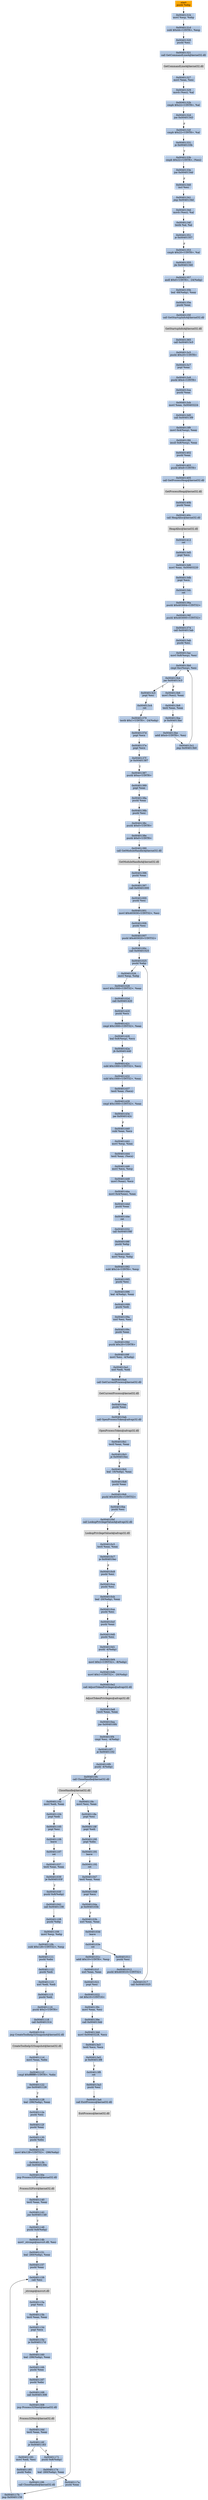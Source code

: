 digraph G {
node[shape=rectangle,style=filled,fillcolor=lightsteelblue,color=lightsteelblue]
bgcolor="transparent"
a0x0040131apushl_ebp[label="start\npushl %ebp",fillcolor="orange",color="lightgrey"];
a0x0040131bmovl_esp_ebp[label="0x0040131b\nmovl %esp, %ebp"];
a0x0040131dsubl_0x44UINT8_esp[label="0x0040131d\nsubl $0x44<UINT8>, %esp"];
a0x00401320pushl_esi[label="0x00401320\npushl %esi"];
a0x00401321call_GetCommandLineA_kernel32_dll[label="0x00401321\ncall GetCommandLineA@kernel32.dll"];
GetCommandLineA_kernel32_dll[label="GetCommandLineA@kernel32.dll",fillcolor="lightgrey",color="lightgrey"];
a0x00401327movl_eax_esi[label="0x00401327\nmovl %eax, %esi"];
a0x00401329movb_esi__al[label="0x00401329\nmovb (%esi), %al"];
a0x0040132bcmpb_0x22UINT8_al[label="0x0040132b\ncmpb $0x22<UINT8>, %al"];
a0x0040132djne_0x00401343[label="0x0040132d\njne 0x00401343"];
a0x0040132fcmpb_0x22UINT8_al[label="0x0040132f\ncmpb $0x22<UINT8>, %al"];
a0x00401331je_0x0040133b[label="0x00401331\nje 0x0040133b"];
a0x0040133bcmpb_0x22UINT8_esi_[label="0x0040133b\ncmpb $0x22<UINT8>, (%esi)"];
a0x0040133ejne_0x0040134d[label="0x0040133e\njne 0x0040134d"];
a0x00401340incl_esi[label="0x00401340\nincl %esi"];
a0x00401341jmp_0x0040134d[label="0x00401341\njmp 0x0040134d"];
a0x0040134dmovb_esi__al[label="0x0040134d\nmovb (%esi), %al"];
a0x0040134ftestb_al_al[label="0x0040134f\ntestb %al, %al"];
a0x00401351je_0x00401357[label="0x00401351\nje 0x00401357"];
a0x00401353cmpb_0x20UINT8_al[label="0x00401353\ncmpb $0x20<UINT8>, %al"];
a0x00401355jle_0x00401340[label="0x00401355\njle 0x00401340"];
a0x00401357andl_0x0UINT8__24ebp_[label="0x00401357\nandl $0x0<UINT8>, -24(%ebp)"];
a0x0040135bleal__68ebp__eax[label="0x0040135b\nleal -68(%ebp), %eax"];
a0x0040135epushl_eax[label="0x0040135e\npushl %eax"];
a0x0040135fcall_GetStartupInfoA_kernel32_dll[label="0x0040135f\ncall GetStartupInfoA@kernel32.dll"];
GetStartupInfoA_kernel32_dll[label="GetStartupInfoA@kernel32.dll",fillcolor="lightgrey",color="lightgrey"];
a0x00401365call_0x004013c5[label="0x00401365\ncall 0x004013c5"];
a0x004013c5pushl_0x20UINT8[label="0x004013c5\npushl $0x20<UINT8>"];
a0x004013c7popl_eax[label="0x004013c7\npopl %eax"];
a0x004013c8pushl_0x4UINT8[label="0x004013c8\npushl $0x4<UINT8>"];
a0x004013capushl_eax[label="0x004013ca\npushl %eax"];
a0x004013cbmovl_eax_0x00403224[label="0x004013cb\nmovl %eax, 0x00403224"];
a0x004013d0call_0x004013f9[label="0x004013d0\ncall 0x004013f9"];
a0x004013f9movl_0x4esp__eax[label="0x004013f9\nmovl 0x4(%esp), %eax"];
a0x004013fdimull_0x8esp__eax[label="0x004013fd\nimull 0x8(%esp), %eax"];
a0x00401402pushl_eax[label="0x00401402\npushl %eax"];
a0x00401403pushl_0x8UINT8[label="0x00401403\npushl $0x8<UINT8>"];
a0x00401405call_GetProcessHeap_kernel32_dll[label="0x00401405\ncall GetProcessHeap@kernel32.dll"];
GetProcessHeap_kernel32_dll[label="GetProcessHeap@kernel32.dll",fillcolor="lightgrey",color="lightgrey"];
a0x0040140bpushl_eax[label="0x0040140b\npushl %eax"];
a0x0040140ccall_HeapAlloc_kernel32_dll[label="0x0040140c\ncall HeapAlloc@kernel32.dll"];
HeapAlloc_kernel32_dll[label="HeapAlloc@kernel32.dll",fillcolor="lightgrey",color="lightgrey"];
a0x00401412ret[label="0x00401412\nret"];
a0x004013d5popl_ecx[label="0x004013d5\npopl %ecx"];
a0x004013d6movl_eax_0x00403220[label="0x004013d6\nmovl %eax, 0x00403220"];
a0x004013dbpopl_ecx[label="0x004013db\npopl %ecx"];
a0x004013dcret[label="0x004013dc\nret"];
a0x0040136apushl_0x403004UINT32[label="0x0040136a\npushl $0x403004<UINT32>"];
a0x0040136fpushl_0x403000UINT32[label="0x0040136f\npushl $0x403000<UINT32>"];
a0x00401374call_0x004013ab[label="0x00401374\ncall 0x004013ab"];
a0x004013abpushl_esi[label="0x004013ab\npushl %esi"];
a0x004013acmovl_0x8esp__esi[label="0x004013ac\nmovl 0x8(%esp), %esi"];
a0x004013b0cmpl_0xcesp__esi[label="0x004013b0\ncmpl 0xc(%esp), %esi"];
a0x004013b4jae_0x004013c3[label="0x004013b4\njae 0x004013c3"];
a0x004013b6movl_esi__eax[label="0x004013b6\nmovl (%esi), %eax"];
a0x004013b8testl_eax_eax[label="0x004013b8\ntestl %eax, %eax"];
a0x004013baje_0x004013be[label="0x004013ba\nje 0x004013be"];
a0x004013beaddl_0x4UINT8_esi[label="0x004013be\naddl $0x4<UINT8>, %esi"];
a0x004013c1jmp_0x004013b0[label="0x004013c1\njmp 0x004013b0"];
a0x004013c3popl_esi[label="0x004013c3\npopl %esi"];
a0x004013c4ret[label="0x004013c4\nret"];
a0x00401379testb_0x1UINT8__24ebp_[label="0x00401379\ntestb $0x1<UINT8>, -24(%ebp)"];
a0x0040137dpopl_ecx[label="0x0040137d\npopl %ecx"];
a0x0040137epopl_ecx[label="0x0040137e\npopl %ecx"];
a0x0040137fje_0x00401387[label="0x0040137f\nje 0x00401387"];
a0x00401387pushl_0xaUINT8[label="0x00401387\npushl $0xa<UINT8>"];
a0x00401389popl_eax[label="0x00401389\npopl %eax"];
a0x0040138apushl_eax[label="0x0040138a\npushl %eax"];
a0x0040138bpushl_esi[label="0x0040138b\npushl %esi"];
a0x0040138cpushl_0x0UINT8[label="0x0040138c\npushl $0x0<UINT8>"];
a0x0040138epushl_0x0UINT8[label="0x0040138e\npushl $0x0<UINT8>"];
a0x00401390call_GetModuleHandleA_kernel32_dll[label="0x00401390\ncall GetModuleHandleA@kernel32.dll"];
GetModuleHandleA_kernel32_dll[label="GetModuleHandleA@kernel32.dll",fillcolor="lightgrey",color="lightgrey"];
a0x00401396pushl_eax[label="0x00401396\npushl %eax"];
a0x00401397call_0x00401000[label="0x00401397\ncall 0x00401000"];
a0x00401000pushl_esi[label="0x00401000\npushl %esi"];
a0x00401001movl_0x403030UINT32_esi[label="0x00401001\nmovl $0x403030<UINT32>, %esi"];
a0x00401006pushl_esi[label="0x00401006\npushl %esi"];
a0x00401007pushl_0x403020UINT32[label="0x00401007\npushl $0x403020<UINT32>"];
a0x0040100ccall_0x00401025[label="0x0040100c\ncall 0x00401025"];
a0x00401025pushl_ebp[label="0x00401025\npushl %ebp"];
a0x00401026movl_esp_ebp[label="0x00401026\nmovl %esp, %ebp"];
a0x00401028movl_0x1000UINT32_eax[label="0x00401028\nmovl $0x1000<UINT32>, %eax"];
a0x0040102dcall_0x00401420[label="0x0040102d\ncall 0x00401420"];
a0x00401420pushl_ecx[label="0x00401420\npushl %ecx"];
a0x00401421cmpl_0x1000UINT32_eax[label="0x00401421\ncmpl $0x1000<UINT32>, %eax"];
a0x00401426leal_0x8esp__ecx[label="0x00401426\nleal 0x8(%esp), %ecx"];
a0x0040142ajb_0x00401440[label="0x0040142a\njb 0x00401440"];
a0x0040142csubl_0x1000UINT32_ecx[label="0x0040142c\nsubl $0x1000<UINT32>, %ecx"];
a0x00401432subl_0x1000UINT32_eax[label="0x00401432\nsubl $0x1000<UINT32>, %eax"];
a0x00401437testl_eax_ecx_[label="0x00401437\ntestl %eax, (%ecx)"];
a0x00401439cmpl_0x1000UINT32_eax[label="0x00401439\ncmpl $0x1000<UINT32>, %eax"];
a0x0040143ejae_0x0040142c[label="0x0040143e\njae 0x0040142c"];
a0x00401440subl_eax_ecx[label="0x00401440\nsubl %eax, %ecx"];
a0x00401442movl_esp_eax[label="0x00401442\nmovl %esp, %eax"];
a0x00401444testl_eax_ecx_[label="0x00401444\ntestl %eax, (%ecx)"];
a0x00401446movl_ecx_esp[label="0x00401446\nmovl %ecx, %esp"];
a0x00401448movl_eax__ecx[label="0x00401448\nmovl (%eax), %ecx"];
a0x0040144amovl_0x4eax__eax[label="0x0040144a\nmovl 0x4(%eax), %eax"];
a0x0040144dpushl_eax[label="0x0040144d\npushl %eax"];
a0x0040144eret[label="0x0040144e\nret"];
a0x00401032call_0x0040108f[label="0x00401032\ncall 0x0040108f"];
a0x0040108fpushl_ebp[label="0x0040108f\npushl %ebp"];
a0x00401090movl_esp_ebp[label="0x00401090\nmovl %esp, %ebp"];
a0x00401092subl_0x14UINT8_esp[label="0x00401092\nsubl $0x14<UINT8>, %esp"];
a0x00401095pushl_esi[label="0x00401095\npushl %esi"];
a0x00401096leal__4ebp__eax[label="0x00401096\nleal -4(%ebp), %eax"];
a0x00401099pushl_edi[label="0x00401099\npushl %edi"];
a0x0040109axorl_esi_esi[label="0x0040109a\nxorl %esi, %esi"];
a0x0040109cpushl_eax[label="0x0040109c\npushl %eax"];
a0x0040109dpushl_0x20UINT8[label="0x0040109d\npushl $0x20<UINT8>"];
a0x0040109fmovl_esi__4ebp_[label="0x0040109f\nmovl %esi, -4(%ebp)"];
a0x004010a2xorl_edi_edi[label="0x004010a2\nxorl %edi, %edi"];
a0x004010a4call_GetCurrentProcess_kernel32_dll[label="0x004010a4\ncall GetCurrentProcess@kernel32.dll"];
GetCurrentProcess_kernel32_dll[label="GetCurrentProcess@kernel32.dll",fillcolor="lightgrey",color="lightgrey"];
a0x004010aapushl_eax[label="0x004010aa\npushl %eax"];
a0x004010abcall_OpenProcessToken_advapi32_dll[label="0x004010ab\ncall OpenProcessToken@advapi32.dll"];
OpenProcessToken_advapi32_dll[label="OpenProcessToken@advapi32.dll",fillcolor="lightgrey",color="lightgrey"];
a0x004010b1testl_eax_eax[label="0x004010b1\ntestl %eax, %eax"];
a0x004010b3je_0x004010ec[label="0x004010b3\nje 0x004010ec"];
a0x004010b5leal__16ebp__eax[label="0x004010b5\nleal -16(%ebp), %eax"];
a0x004010b8pushl_eax[label="0x004010b8\npushl %eax"];
a0x004010b9pushl_0x40320cUINT32[label="0x004010b9\npushl $0x40320c<UINT32>"];
a0x004010bepushl_esi[label="0x004010be\npushl %esi"];
a0x004010bfcall_LookupPrivilegeValueA_advapi32_dll[label="0x004010bf\ncall LookupPrivilegeValueA@advapi32.dll"];
LookupPrivilegeValueA_advapi32_dll[label="LookupPrivilegeValueA@advapi32.dll",fillcolor="lightgrey",color="lightgrey"];
a0x004010c5testl_eax_eax[label="0x004010c5\ntestl %eax, %eax"];
a0x004010c7je_0x004010ec[label="0x004010c7\nje 0x004010ec"];
a0x004010c9pushl_esi[label="0x004010c9\npushl %esi"];
a0x004010capushl_esi[label="0x004010ca\npushl %esi"];
a0x004010cbleal__20ebp__eax[label="0x004010cb\nleal -20(%ebp), %eax"];
a0x004010cepushl_esi[label="0x004010ce\npushl %esi"];
a0x004010cfpushl_eax[label="0x004010cf\npushl %eax"];
a0x004010d0pushl_esi[label="0x004010d0\npushl %esi"];
a0x004010d1pushl__4ebp_[label="0x004010d1\npushl -4(%ebp)"];
a0x004010d4movl_0x2UINT32__8ebp_[label="0x004010d4\nmovl $0x2<UINT32>, -8(%ebp)"];
a0x004010dbmovl_0x1UINT32__20ebp_[label="0x004010db\nmovl $0x1<UINT32>, -20(%ebp)"];
a0x004010e2call_AdjustTokenPrivileges_advapi32_dll[label="0x004010e2\ncall AdjustTokenPrivileges@advapi32.dll"];
AdjustTokenPrivileges_advapi32_dll[label="AdjustTokenPrivileges@advapi32.dll",fillcolor="lightgrey",color="lightgrey"];
a0x004010e8testl_eax_eax[label="0x004010e8\ntestl %eax, %eax"];
a0x004010eajne_0x004010f4[label="0x004010ea\njne 0x004010f4"];
a0x004010f4cmpl_esi__4ebp_[label="0x004010f4\ncmpl %esi, -4(%ebp)"];
a0x004010f7je_0x00401102[label="0x004010f7\nje 0x00401102"];
a0x004010f9pushl__4ebp_[label="0x004010f9\npushl -4(%ebp)"];
a0x004010fccall_CloseHandle_kernel32_dll[label="0x004010fc\ncall CloseHandle@kernel32.dll"];
CloseHandle_kernel32_dll[label="CloseHandle@kernel32.dll",fillcolor="lightgrey",color="lightgrey"];
a0x00401102movl_edi_eax[label="0x00401102\nmovl %edi, %eax"];
a0x00401104popl_edi[label="0x00401104\npopl %edi"];
a0x00401105popl_esi[label="0x00401105\npopl %esi"];
a0x00401106leave_[label="0x00401106\nleave "];
a0x00401107ret[label="0x00401107\nret"];
a0x00401037testl_eax_eax[label="0x00401037\ntestl %eax, %eax"];
a0x00401039je_0x0040103f[label="0x00401039\nje 0x0040103f"];
a0x0040103fpushl_0x8ebp_[label="0x0040103f\npushl 0x8(%ebp)"];
a0x00401042call_0x00401108[label="0x00401042\ncall 0x00401108"];
a0x00401108pushl_ebp[label="0x00401108\npushl %ebp"];
a0x00401109movl_esp_ebp[label="0x00401109\nmovl %esp, %ebp"];
a0x0040110bsubl_0x128UINT32_esp[label="0x0040110b\nsubl $0x128<UINT32>, %esp"];
a0x00401111pushl_ebx[label="0x00401111\npushl %ebx"];
a0x00401112pushl_edi[label="0x00401112\npushl %edi"];
a0x00401113xorl_edi_edi[label="0x00401113\nxorl %edi, %edi"];
a0x00401115pushl_edi[label="0x00401115\npushl %edi"];
a0x00401116pushl_0x2UINT8[label="0x00401116\npushl $0x2<UINT8>"];
a0x00401118call_0x00401314[label="0x00401118\ncall 0x00401314"];
a0x00401314jmp_CreateToolhelp32Snapshot_kernel32_dll[label="0x00401314\njmp CreateToolhelp32Snapshot@kernel32.dll"];
CreateToolhelp32Snapshot_kernel32_dll[label="CreateToolhelp32Snapshot@kernel32.dll",fillcolor="lightgrey",color="lightgrey"];
a0x0040111dmovl_eax_ebx[label="0x0040111d\nmovl %eax, %ebx"];
a0x0040111fcmpl_0xffffffffUINT8_ebx[label="0x0040111f\ncmpl $0xffffffff<UINT8>, %ebx"];
a0x00401122jne_0x00401128[label="0x00401122\njne 0x00401128"];
a0x00401128leal__296ebp__eax[label="0x00401128\nleal -296(%ebp), %eax"];
a0x0040112epushl_esi[label="0x0040112e\npushl %esi"];
a0x0040112fpushl_eax[label="0x0040112f\npushl %eax"];
a0x00401130pushl_ebx[label="0x00401130\npushl %ebx"];
a0x00401131movl_0x128UINT32__296ebp_[label="0x00401131\nmovl $0x128<UINT32>, -296(%ebp)"];
a0x0040113bcall_0x0040130e[label="0x0040113b\ncall 0x0040130e"];
a0x0040130ejmp_Process32First_kernel32_dll[label="0x0040130e\njmp Process32First@kernel32.dll"];
Process32First_kernel32_dll[label="Process32First@kernel32.dll",fillcolor="lightgrey",color="lightgrey"];
a0x00401140testl_eax_eax[label="0x00401140\ntestl %eax, %eax"];
a0x00401142jne_0x00401148[label="0x00401142\njne 0x00401148"];
a0x00401148pushl_0x8ebp_[label="0x00401148\npushl 0x8(%ebp)"];
a0x0040114bmovl__strcmpi_msvcrt_dll_esi[label="0x0040114b\nmovl _strcmpi@msvcrt.dll, %esi"];
a0x00401151leal__260ebp__eax[label="0x00401151\nleal -260(%ebp), %eax"];
a0x00401157pushl_eax[label="0x00401157\npushl %eax"];
a0x00401158call_esi[label="0x00401158\ncall %esi"];
a_strcmpi_msvcrt_dll[label="_strcmpi@msvcrt.dll",fillcolor="lightgrey",color="lightgrey"];
a0x0040115apopl_ecx[label="0x0040115a\npopl %ecx"];
a0x0040115btestl_eax_eax[label="0x0040115b\ntestl %eax, %eax"];
a0x0040115dpopl_ecx[label="0x0040115d\npopl %ecx"];
a0x0040115eje_0x0040117d[label="0x0040115e\nje 0x0040117d"];
a0x00401160leal__296ebp__eax[label="0x00401160\nleal -296(%ebp), %eax"];
a0x00401166pushl_eax[label="0x00401166\npushl %eax"];
a0x00401167pushl_ebx[label="0x00401167\npushl %ebx"];
a0x00401168call_0x00401308[label="0x00401168\ncall 0x00401308"];
a0x00401308jmp_Process32Next_kernel32_dll[label="0x00401308\njmp Process32Next@kernel32.dll"];
Process32Next_kernel32_dll[label="Process32Next@kernel32.dll",fillcolor="lightgrey",color="lightgrey"];
a0x0040116dtestl_eax_eax[label="0x0040116d\ntestl %eax, %eax"];
a0x0040116fje_0x00401183[label="0x0040116f\nje 0x00401183"];
a0x00401171pushl_0x8ebp_[label="0x00401171\npushl 0x8(%ebp)"];
a0x00401174leal__260ebp__eax[label="0x00401174\nleal -260(%ebp), %eax"];
a0x0040117apushl_eax[label="0x0040117a\npushl %eax"];
a0x0040117bjmp_0x00401158[label="0x0040117b\njmp 0x00401158"];
a0x00401183movl_edi_esi[label="0x00401183\nmovl %edi, %esi"];
a0x00401185pushl_ebx[label="0x00401185\npushl %ebx"];
a0x00401186call_CloseHandle_kernel32_dll[label="0x00401186\ncall CloseHandle@kernel32.dll"];
a0x0040118cmovl_esi_eax[label="0x0040118c\nmovl %esi, %eax"];
a0x0040118epopl_esi[label="0x0040118e\npopl %esi"];
a0x0040118fpopl_edi[label="0x0040118f\npopl %edi"];
a0x00401190popl_ebx[label="0x00401190\npopl %ebx"];
a0x00401191leave_[label="0x00401191\nleave "];
a0x00401192ret[label="0x00401192\nret"];
a0x00401047testl_eax_eax[label="0x00401047\ntestl %eax, %eax"];
a0x00401049popl_ecx[label="0x00401049\npopl %ecx"];
a0x0040104aje_0x0040103b[label="0x0040104a\nje 0x0040103b"];
a0x0040103bxorl_eax_eax[label="0x0040103b\nxorl %eax, %eax"];
a0x0040103dleave_[label="0x0040103d\nleave "];
a0x0040103eret[label="0x0040103e\nret"];
a0x00401011pushl_esi[label="0x00401011\npushl %esi"];
a0x00401012pushl_0x403010UINT32[label="0x00401012\npushl $0x403010<UINT32>"];
a0x00401017call_0x00401025[label="0x00401017\ncall 0x00401025"];
a0x0040101caddl_0x10UINT8_esp[label="0x0040101c\naddl $0x10<UINT8>, %esp"];
a0x0040101fxorl_eax_eax[label="0x0040101f\nxorl %eax, %eax"];
a0x00401021popl_esi[label="0x00401021\npopl %esi"];
a0x00401022ret_0x10UINT16[label="0x00401022\nret $0x10<UINT16>"];
a0x0040139cmovl_eax_esi[label="0x0040139c\nmovl %eax, %esi"];
a0x0040139ecall_0x004013dd[label="0x0040139e\ncall 0x004013dd"];
a0x004013ddmovl_0x00403228_ecx[label="0x004013dd\nmovl 0x00403228, %ecx"];
a0x004013e3testl_ecx_ecx[label="0x004013e3\ntestl %ecx, %ecx"];
a0x004013e5je_0x004013f8[label="0x004013e5\nje 0x004013f8"];
a0x004013f8ret[label="0x004013f8\nret"];
a0x004013a3pushl_esi[label="0x004013a3\npushl %esi"];
a0x004013a4call_ExitProcess_kernel32_dll[label="0x004013a4\ncall ExitProcess@kernel32.dll"];
ExitProcess_kernel32_dll[label="ExitProcess@kernel32.dll",fillcolor="lightgrey",color="lightgrey"];
a0x0040131apushl_ebp -> a0x0040131bmovl_esp_ebp [color="#000000"];
a0x0040131bmovl_esp_ebp -> a0x0040131dsubl_0x44UINT8_esp [color="#000000"];
a0x0040131dsubl_0x44UINT8_esp -> a0x00401320pushl_esi [color="#000000"];
a0x00401320pushl_esi -> a0x00401321call_GetCommandLineA_kernel32_dll [color="#000000"];
a0x00401321call_GetCommandLineA_kernel32_dll -> GetCommandLineA_kernel32_dll [color="#000000"];
GetCommandLineA_kernel32_dll -> a0x00401327movl_eax_esi [color="#000000"];
a0x00401327movl_eax_esi -> a0x00401329movb_esi__al [color="#000000"];
a0x00401329movb_esi__al -> a0x0040132bcmpb_0x22UINT8_al [color="#000000"];
a0x0040132bcmpb_0x22UINT8_al -> a0x0040132djne_0x00401343 [color="#000000"];
a0x0040132djne_0x00401343 -> a0x0040132fcmpb_0x22UINT8_al [color="#000000",label="F"];
a0x0040132fcmpb_0x22UINT8_al -> a0x00401331je_0x0040133b [color="#000000"];
a0x00401331je_0x0040133b -> a0x0040133bcmpb_0x22UINT8_esi_ [color="#000000",label="T"];
a0x0040133bcmpb_0x22UINT8_esi_ -> a0x0040133ejne_0x0040134d [color="#000000"];
a0x0040133ejne_0x0040134d -> a0x00401340incl_esi [color="#000000",label="F"];
a0x00401340incl_esi -> a0x00401341jmp_0x0040134d [color="#000000"];
a0x00401341jmp_0x0040134d -> a0x0040134dmovb_esi__al [color="#000000"];
a0x0040134dmovb_esi__al -> a0x0040134ftestb_al_al [color="#000000"];
a0x0040134ftestb_al_al -> a0x00401351je_0x00401357 [color="#000000"];
a0x00401351je_0x00401357 -> a0x00401353cmpb_0x20UINT8_al [color="#000000",label="F"];
a0x00401353cmpb_0x20UINT8_al -> a0x00401355jle_0x00401340 [color="#000000"];
a0x00401355jle_0x00401340 -> a0x00401357andl_0x0UINT8__24ebp_ [color="#000000",label="F"];
a0x00401357andl_0x0UINT8__24ebp_ -> a0x0040135bleal__68ebp__eax [color="#000000"];
a0x0040135bleal__68ebp__eax -> a0x0040135epushl_eax [color="#000000"];
a0x0040135epushl_eax -> a0x0040135fcall_GetStartupInfoA_kernel32_dll [color="#000000"];
a0x0040135fcall_GetStartupInfoA_kernel32_dll -> GetStartupInfoA_kernel32_dll [color="#000000"];
GetStartupInfoA_kernel32_dll -> a0x00401365call_0x004013c5 [color="#000000"];
a0x00401365call_0x004013c5 -> a0x004013c5pushl_0x20UINT8 [color="#000000"];
a0x004013c5pushl_0x20UINT8 -> a0x004013c7popl_eax [color="#000000"];
a0x004013c7popl_eax -> a0x004013c8pushl_0x4UINT8 [color="#000000"];
a0x004013c8pushl_0x4UINT8 -> a0x004013capushl_eax [color="#000000"];
a0x004013capushl_eax -> a0x004013cbmovl_eax_0x00403224 [color="#000000"];
a0x004013cbmovl_eax_0x00403224 -> a0x004013d0call_0x004013f9 [color="#000000"];
a0x004013d0call_0x004013f9 -> a0x004013f9movl_0x4esp__eax [color="#000000"];
a0x004013f9movl_0x4esp__eax -> a0x004013fdimull_0x8esp__eax [color="#000000"];
a0x004013fdimull_0x8esp__eax -> a0x00401402pushl_eax [color="#000000"];
a0x00401402pushl_eax -> a0x00401403pushl_0x8UINT8 [color="#000000"];
a0x00401403pushl_0x8UINT8 -> a0x00401405call_GetProcessHeap_kernel32_dll [color="#000000"];
a0x00401405call_GetProcessHeap_kernel32_dll -> GetProcessHeap_kernel32_dll [color="#000000"];
GetProcessHeap_kernel32_dll -> a0x0040140bpushl_eax [color="#000000"];
a0x0040140bpushl_eax -> a0x0040140ccall_HeapAlloc_kernel32_dll [color="#000000"];
a0x0040140ccall_HeapAlloc_kernel32_dll -> HeapAlloc_kernel32_dll [color="#000000"];
HeapAlloc_kernel32_dll -> a0x00401412ret [color="#000000"];
a0x00401412ret -> a0x004013d5popl_ecx [color="#000000"];
a0x004013d5popl_ecx -> a0x004013d6movl_eax_0x00403220 [color="#000000"];
a0x004013d6movl_eax_0x00403220 -> a0x004013dbpopl_ecx [color="#000000"];
a0x004013dbpopl_ecx -> a0x004013dcret [color="#000000"];
a0x004013dcret -> a0x0040136apushl_0x403004UINT32 [color="#000000"];
a0x0040136apushl_0x403004UINT32 -> a0x0040136fpushl_0x403000UINT32 [color="#000000"];
a0x0040136fpushl_0x403000UINT32 -> a0x00401374call_0x004013ab [color="#000000"];
a0x00401374call_0x004013ab -> a0x004013abpushl_esi [color="#000000"];
a0x004013abpushl_esi -> a0x004013acmovl_0x8esp__esi [color="#000000"];
a0x004013acmovl_0x8esp__esi -> a0x004013b0cmpl_0xcesp__esi [color="#000000"];
a0x004013b0cmpl_0xcesp__esi -> a0x004013b4jae_0x004013c3 [color="#000000"];
a0x004013b4jae_0x004013c3 -> a0x004013b6movl_esi__eax [color="#000000",label="F"];
a0x004013b6movl_esi__eax -> a0x004013b8testl_eax_eax [color="#000000"];
a0x004013b8testl_eax_eax -> a0x004013baje_0x004013be [color="#000000"];
a0x004013baje_0x004013be -> a0x004013beaddl_0x4UINT8_esi [color="#000000",label="T"];
a0x004013beaddl_0x4UINT8_esi -> a0x004013c1jmp_0x004013b0 [color="#000000"];
a0x004013c1jmp_0x004013b0 -> a0x004013b0cmpl_0xcesp__esi [color="#000000"];
a0x004013b4jae_0x004013c3 -> a0x004013c3popl_esi [color="#000000",label="T"];
a0x004013c3popl_esi -> a0x004013c4ret [color="#000000"];
a0x004013c4ret -> a0x00401379testb_0x1UINT8__24ebp_ [color="#000000"];
a0x00401379testb_0x1UINT8__24ebp_ -> a0x0040137dpopl_ecx [color="#000000"];
a0x0040137dpopl_ecx -> a0x0040137epopl_ecx [color="#000000"];
a0x0040137epopl_ecx -> a0x0040137fje_0x00401387 [color="#000000"];
a0x0040137fje_0x00401387 -> a0x00401387pushl_0xaUINT8 [color="#000000",label="T"];
a0x00401387pushl_0xaUINT8 -> a0x00401389popl_eax [color="#000000"];
a0x00401389popl_eax -> a0x0040138apushl_eax [color="#000000"];
a0x0040138apushl_eax -> a0x0040138bpushl_esi [color="#000000"];
a0x0040138bpushl_esi -> a0x0040138cpushl_0x0UINT8 [color="#000000"];
a0x0040138cpushl_0x0UINT8 -> a0x0040138epushl_0x0UINT8 [color="#000000"];
a0x0040138epushl_0x0UINT8 -> a0x00401390call_GetModuleHandleA_kernel32_dll [color="#000000"];
a0x00401390call_GetModuleHandleA_kernel32_dll -> GetModuleHandleA_kernel32_dll [color="#000000"];
GetModuleHandleA_kernel32_dll -> a0x00401396pushl_eax [color="#000000"];
a0x00401396pushl_eax -> a0x00401397call_0x00401000 [color="#000000"];
a0x00401397call_0x00401000 -> a0x00401000pushl_esi [color="#000000"];
a0x00401000pushl_esi -> a0x00401001movl_0x403030UINT32_esi [color="#000000"];
a0x00401001movl_0x403030UINT32_esi -> a0x00401006pushl_esi [color="#000000"];
a0x00401006pushl_esi -> a0x00401007pushl_0x403020UINT32 [color="#000000"];
a0x00401007pushl_0x403020UINT32 -> a0x0040100ccall_0x00401025 [color="#000000"];
a0x0040100ccall_0x00401025 -> a0x00401025pushl_ebp [color="#000000"];
a0x00401025pushl_ebp -> a0x00401026movl_esp_ebp [color="#000000"];
a0x00401026movl_esp_ebp -> a0x00401028movl_0x1000UINT32_eax [color="#000000"];
a0x00401028movl_0x1000UINT32_eax -> a0x0040102dcall_0x00401420 [color="#000000"];
a0x0040102dcall_0x00401420 -> a0x00401420pushl_ecx [color="#000000"];
a0x00401420pushl_ecx -> a0x00401421cmpl_0x1000UINT32_eax [color="#000000"];
a0x00401421cmpl_0x1000UINT32_eax -> a0x00401426leal_0x8esp__ecx [color="#000000"];
a0x00401426leal_0x8esp__ecx -> a0x0040142ajb_0x00401440 [color="#000000"];
a0x0040142ajb_0x00401440 -> a0x0040142csubl_0x1000UINT32_ecx [color="#000000",label="F"];
a0x0040142csubl_0x1000UINT32_ecx -> a0x00401432subl_0x1000UINT32_eax [color="#000000"];
a0x00401432subl_0x1000UINT32_eax -> a0x00401437testl_eax_ecx_ [color="#000000"];
a0x00401437testl_eax_ecx_ -> a0x00401439cmpl_0x1000UINT32_eax [color="#000000"];
a0x00401439cmpl_0x1000UINT32_eax -> a0x0040143ejae_0x0040142c [color="#000000"];
a0x0040143ejae_0x0040142c -> a0x00401440subl_eax_ecx [color="#000000",label="F"];
a0x00401440subl_eax_ecx -> a0x00401442movl_esp_eax [color="#000000"];
a0x00401442movl_esp_eax -> a0x00401444testl_eax_ecx_ [color="#000000"];
a0x00401444testl_eax_ecx_ -> a0x00401446movl_ecx_esp [color="#000000"];
a0x00401446movl_ecx_esp -> a0x00401448movl_eax__ecx [color="#000000"];
a0x00401448movl_eax__ecx -> a0x0040144amovl_0x4eax__eax [color="#000000"];
a0x0040144amovl_0x4eax__eax -> a0x0040144dpushl_eax [color="#000000"];
a0x0040144dpushl_eax -> a0x0040144eret [color="#000000"];
a0x0040144eret -> a0x00401032call_0x0040108f [color="#000000"];
a0x00401032call_0x0040108f -> a0x0040108fpushl_ebp [color="#000000"];
a0x0040108fpushl_ebp -> a0x00401090movl_esp_ebp [color="#000000"];
a0x00401090movl_esp_ebp -> a0x00401092subl_0x14UINT8_esp [color="#000000"];
a0x00401092subl_0x14UINT8_esp -> a0x00401095pushl_esi [color="#000000"];
a0x00401095pushl_esi -> a0x00401096leal__4ebp__eax [color="#000000"];
a0x00401096leal__4ebp__eax -> a0x00401099pushl_edi [color="#000000"];
a0x00401099pushl_edi -> a0x0040109axorl_esi_esi [color="#000000"];
a0x0040109axorl_esi_esi -> a0x0040109cpushl_eax [color="#000000"];
a0x0040109cpushl_eax -> a0x0040109dpushl_0x20UINT8 [color="#000000"];
a0x0040109dpushl_0x20UINT8 -> a0x0040109fmovl_esi__4ebp_ [color="#000000"];
a0x0040109fmovl_esi__4ebp_ -> a0x004010a2xorl_edi_edi [color="#000000"];
a0x004010a2xorl_edi_edi -> a0x004010a4call_GetCurrentProcess_kernel32_dll [color="#000000"];
a0x004010a4call_GetCurrentProcess_kernel32_dll -> GetCurrentProcess_kernel32_dll [color="#000000"];
GetCurrentProcess_kernel32_dll -> a0x004010aapushl_eax [color="#000000"];
a0x004010aapushl_eax -> a0x004010abcall_OpenProcessToken_advapi32_dll [color="#000000"];
a0x004010abcall_OpenProcessToken_advapi32_dll -> OpenProcessToken_advapi32_dll [color="#000000"];
OpenProcessToken_advapi32_dll -> a0x004010b1testl_eax_eax [color="#000000"];
a0x004010b1testl_eax_eax -> a0x004010b3je_0x004010ec [color="#000000"];
a0x004010b3je_0x004010ec -> a0x004010b5leal__16ebp__eax [color="#000000",label="F"];
a0x004010b5leal__16ebp__eax -> a0x004010b8pushl_eax [color="#000000"];
a0x004010b8pushl_eax -> a0x004010b9pushl_0x40320cUINT32 [color="#000000"];
a0x004010b9pushl_0x40320cUINT32 -> a0x004010bepushl_esi [color="#000000"];
a0x004010bepushl_esi -> a0x004010bfcall_LookupPrivilegeValueA_advapi32_dll [color="#000000"];
a0x004010bfcall_LookupPrivilegeValueA_advapi32_dll -> LookupPrivilegeValueA_advapi32_dll [color="#000000"];
LookupPrivilegeValueA_advapi32_dll -> a0x004010c5testl_eax_eax [color="#000000"];
a0x004010c5testl_eax_eax -> a0x004010c7je_0x004010ec [color="#000000"];
a0x004010c7je_0x004010ec -> a0x004010c9pushl_esi [color="#000000",label="F"];
a0x004010c9pushl_esi -> a0x004010capushl_esi [color="#000000"];
a0x004010capushl_esi -> a0x004010cbleal__20ebp__eax [color="#000000"];
a0x004010cbleal__20ebp__eax -> a0x004010cepushl_esi [color="#000000"];
a0x004010cepushl_esi -> a0x004010cfpushl_eax [color="#000000"];
a0x004010cfpushl_eax -> a0x004010d0pushl_esi [color="#000000"];
a0x004010d0pushl_esi -> a0x004010d1pushl__4ebp_ [color="#000000"];
a0x004010d1pushl__4ebp_ -> a0x004010d4movl_0x2UINT32__8ebp_ [color="#000000"];
a0x004010d4movl_0x2UINT32__8ebp_ -> a0x004010dbmovl_0x1UINT32__20ebp_ [color="#000000"];
a0x004010dbmovl_0x1UINT32__20ebp_ -> a0x004010e2call_AdjustTokenPrivileges_advapi32_dll [color="#000000"];
a0x004010e2call_AdjustTokenPrivileges_advapi32_dll -> AdjustTokenPrivileges_advapi32_dll [color="#000000"];
AdjustTokenPrivileges_advapi32_dll -> a0x004010e8testl_eax_eax [color="#000000"];
a0x004010e8testl_eax_eax -> a0x004010eajne_0x004010f4 [color="#000000"];
a0x004010eajne_0x004010f4 -> a0x004010f4cmpl_esi__4ebp_ [color="#000000",label="T"];
a0x004010f4cmpl_esi__4ebp_ -> a0x004010f7je_0x00401102 [color="#000000"];
a0x004010f7je_0x00401102 -> a0x004010f9pushl__4ebp_ [color="#000000",label="F"];
a0x004010f9pushl__4ebp_ -> a0x004010fccall_CloseHandle_kernel32_dll [color="#000000"];
a0x004010fccall_CloseHandle_kernel32_dll -> CloseHandle_kernel32_dll [color="#000000"];
CloseHandle_kernel32_dll -> a0x00401102movl_edi_eax [color="#000000"];
a0x00401102movl_edi_eax -> a0x00401104popl_edi [color="#000000"];
a0x00401104popl_edi -> a0x00401105popl_esi [color="#000000"];
a0x00401105popl_esi -> a0x00401106leave_ [color="#000000"];
a0x00401106leave_ -> a0x00401107ret [color="#000000"];
a0x00401107ret -> a0x00401037testl_eax_eax [color="#000000"];
a0x00401037testl_eax_eax -> a0x00401039je_0x0040103f [color="#000000"];
a0x00401039je_0x0040103f -> a0x0040103fpushl_0x8ebp_ [color="#000000",label="T"];
a0x0040103fpushl_0x8ebp_ -> a0x00401042call_0x00401108 [color="#000000"];
a0x00401042call_0x00401108 -> a0x00401108pushl_ebp [color="#000000"];
a0x00401108pushl_ebp -> a0x00401109movl_esp_ebp [color="#000000"];
a0x00401109movl_esp_ebp -> a0x0040110bsubl_0x128UINT32_esp [color="#000000"];
a0x0040110bsubl_0x128UINT32_esp -> a0x00401111pushl_ebx [color="#000000"];
a0x00401111pushl_ebx -> a0x00401112pushl_edi [color="#000000"];
a0x00401112pushl_edi -> a0x00401113xorl_edi_edi [color="#000000"];
a0x00401113xorl_edi_edi -> a0x00401115pushl_edi [color="#000000"];
a0x00401115pushl_edi -> a0x00401116pushl_0x2UINT8 [color="#000000"];
a0x00401116pushl_0x2UINT8 -> a0x00401118call_0x00401314 [color="#000000"];
a0x00401118call_0x00401314 -> a0x00401314jmp_CreateToolhelp32Snapshot_kernel32_dll [color="#000000"];
a0x00401314jmp_CreateToolhelp32Snapshot_kernel32_dll -> CreateToolhelp32Snapshot_kernel32_dll [color="#000000"];
CreateToolhelp32Snapshot_kernel32_dll -> a0x0040111dmovl_eax_ebx [color="#000000"];
a0x0040111dmovl_eax_ebx -> a0x0040111fcmpl_0xffffffffUINT8_ebx [color="#000000"];
a0x0040111fcmpl_0xffffffffUINT8_ebx -> a0x00401122jne_0x00401128 [color="#000000"];
a0x00401122jne_0x00401128 -> a0x00401128leal__296ebp__eax [color="#000000",label="T"];
a0x00401128leal__296ebp__eax -> a0x0040112epushl_esi [color="#000000"];
a0x0040112epushl_esi -> a0x0040112fpushl_eax [color="#000000"];
a0x0040112fpushl_eax -> a0x00401130pushl_ebx [color="#000000"];
a0x00401130pushl_ebx -> a0x00401131movl_0x128UINT32__296ebp_ [color="#000000"];
a0x00401131movl_0x128UINT32__296ebp_ -> a0x0040113bcall_0x0040130e [color="#000000"];
a0x0040113bcall_0x0040130e -> a0x0040130ejmp_Process32First_kernel32_dll [color="#000000"];
a0x0040130ejmp_Process32First_kernel32_dll -> Process32First_kernel32_dll [color="#000000"];
Process32First_kernel32_dll -> a0x00401140testl_eax_eax [color="#000000"];
a0x00401140testl_eax_eax -> a0x00401142jne_0x00401148 [color="#000000"];
a0x00401142jne_0x00401148 -> a0x00401148pushl_0x8ebp_ [color="#000000",label="T"];
a0x00401148pushl_0x8ebp_ -> a0x0040114bmovl__strcmpi_msvcrt_dll_esi [color="#000000"];
a0x0040114bmovl__strcmpi_msvcrt_dll_esi -> a0x00401151leal__260ebp__eax [color="#000000"];
a0x00401151leal__260ebp__eax -> a0x00401157pushl_eax [color="#000000"];
a0x00401157pushl_eax -> a0x00401158call_esi [color="#000000"];
a0x00401158call_esi -> a_strcmpi_msvcrt_dll [color="#000000"];
a_strcmpi_msvcrt_dll -> a0x0040115apopl_ecx [color="#000000"];
a0x0040115apopl_ecx -> a0x0040115btestl_eax_eax [color="#000000"];
a0x0040115btestl_eax_eax -> a0x0040115dpopl_ecx [color="#000000"];
a0x0040115dpopl_ecx -> a0x0040115eje_0x0040117d [color="#000000"];
a0x0040115eje_0x0040117d -> a0x00401160leal__296ebp__eax [color="#000000",label="F"];
a0x00401160leal__296ebp__eax -> a0x00401166pushl_eax [color="#000000"];
a0x00401166pushl_eax -> a0x00401167pushl_ebx [color="#000000"];
a0x00401167pushl_ebx -> a0x00401168call_0x00401308 [color="#000000"];
a0x00401168call_0x00401308 -> a0x00401308jmp_Process32Next_kernel32_dll [color="#000000"];
a0x00401308jmp_Process32Next_kernel32_dll -> Process32Next_kernel32_dll [color="#000000"];
Process32Next_kernel32_dll -> a0x0040116dtestl_eax_eax [color="#000000"];
a0x0040116dtestl_eax_eax -> a0x0040116fje_0x00401183 [color="#000000"];
a0x0040116fje_0x00401183 -> a0x00401171pushl_0x8ebp_ [color="#000000",label="F"];
a0x00401171pushl_0x8ebp_ -> a0x00401174leal__260ebp__eax [color="#000000"];
a0x00401174leal__260ebp__eax -> a0x0040117apushl_eax [color="#000000"];
a0x0040117apushl_eax -> a0x0040117bjmp_0x00401158 [color="#000000"];
a0x0040117bjmp_0x00401158 -> a0x00401158call_esi [color="#000000"];
a0x0040116fje_0x00401183 -> a0x00401183movl_edi_esi [color="#000000",label="T"];
a0x00401183movl_edi_esi -> a0x00401185pushl_ebx [color="#000000"];
a0x00401185pushl_ebx -> a0x00401186call_CloseHandle_kernel32_dll [color="#000000"];
a0x00401186call_CloseHandle_kernel32_dll -> CloseHandle_kernel32_dll [color="#000000"];
CloseHandle_kernel32_dll -> a0x0040118cmovl_esi_eax [color="#000000"];
a0x0040118cmovl_esi_eax -> a0x0040118epopl_esi [color="#000000"];
a0x0040118epopl_esi -> a0x0040118fpopl_edi [color="#000000"];
a0x0040118fpopl_edi -> a0x00401190popl_ebx [color="#000000"];
a0x00401190popl_ebx -> a0x00401191leave_ [color="#000000"];
a0x00401191leave_ -> a0x00401192ret [color="#000000"];
a0x00401192ret -> a0x00401047testl_eax_eax [color="#000000"];
a0x00401047testl_eax_eax -> a0x00401049popl_ecx [color="#000000"];
a0x00401049popl_ecx -> a0x0040104aje_0x0040103b [color="#000000"];
a0x0040104aje_0x0040103b -> a0x0040103bxorl_eax_eax [color="#000000",label="T"];
a0x0040103bxorl_eax_eax -> a0x0040103dleave_ [color="#000000"];
a0x0040103dleave_ -> a0x0040103eret [color="#000000"];
a0x0040103eret -> a0x00401011pushl_esi [color="#000000"];
a0x00401011pushl_esi -> a0x00401012pushl_0x403010UINT32 [color="#000000"];
a0x00401012pushl_0x403010UINT32 -> a0x00401017call_0x00401025 [color="#000000"];
a0x00401017call_0x00401025 -> a0x00401025pushl_ebp [color="#000000"];
a0x0040103eret -> a0x0040101caddl_0x10UINT8_esp [color="#000000"];
a0x0040101caddl_0x10UINT8_esp -> a0x0040101fxorl_eax_eax [color="#000000"];
a0x0040101fxorl_eax_eax -> a0x00401021popl_esi [color="#000000"];
a0x00401021popl_esi -> a0x00401022ret_0x10UINT16 [color="#000000"];
a0x00401022ret_0x10UINT16 -> a0x0040139cmovl_eax_esi [color="#000000"];
a0x0040139cmovl_eax_esi -> a0x0040139ecall_0x004013dd [color="#000000"];
a0x0040139ecall_0x004013dd -> a0x004013ddmovl_0x00403228_ecx [color="#000000"];
a0x004013ddmovl_0x00403228_ecx -> a0x004013e3testl_ecx_ecx [color="#000000"];
a0x004013e3testl_ecx_ecx -> a0x004013e5je_0x004013f8 [color="#000000"];
a0x004013e5je_0x004013f8 -> a0x004013f8ret [color="#000000",label="T"];
a0x004013f8ret -> a0x004013a3pushl_esi [color="#000000"];
a0x004013a3pushl_esi -> a0x004013a4call_ExitProcess_kernel32_dll [color="#000000"];
a0x004013a4call_ExitProcess_kernel32_dll -> ExitProcess_kernel32_dll [color="#000000"];
}
